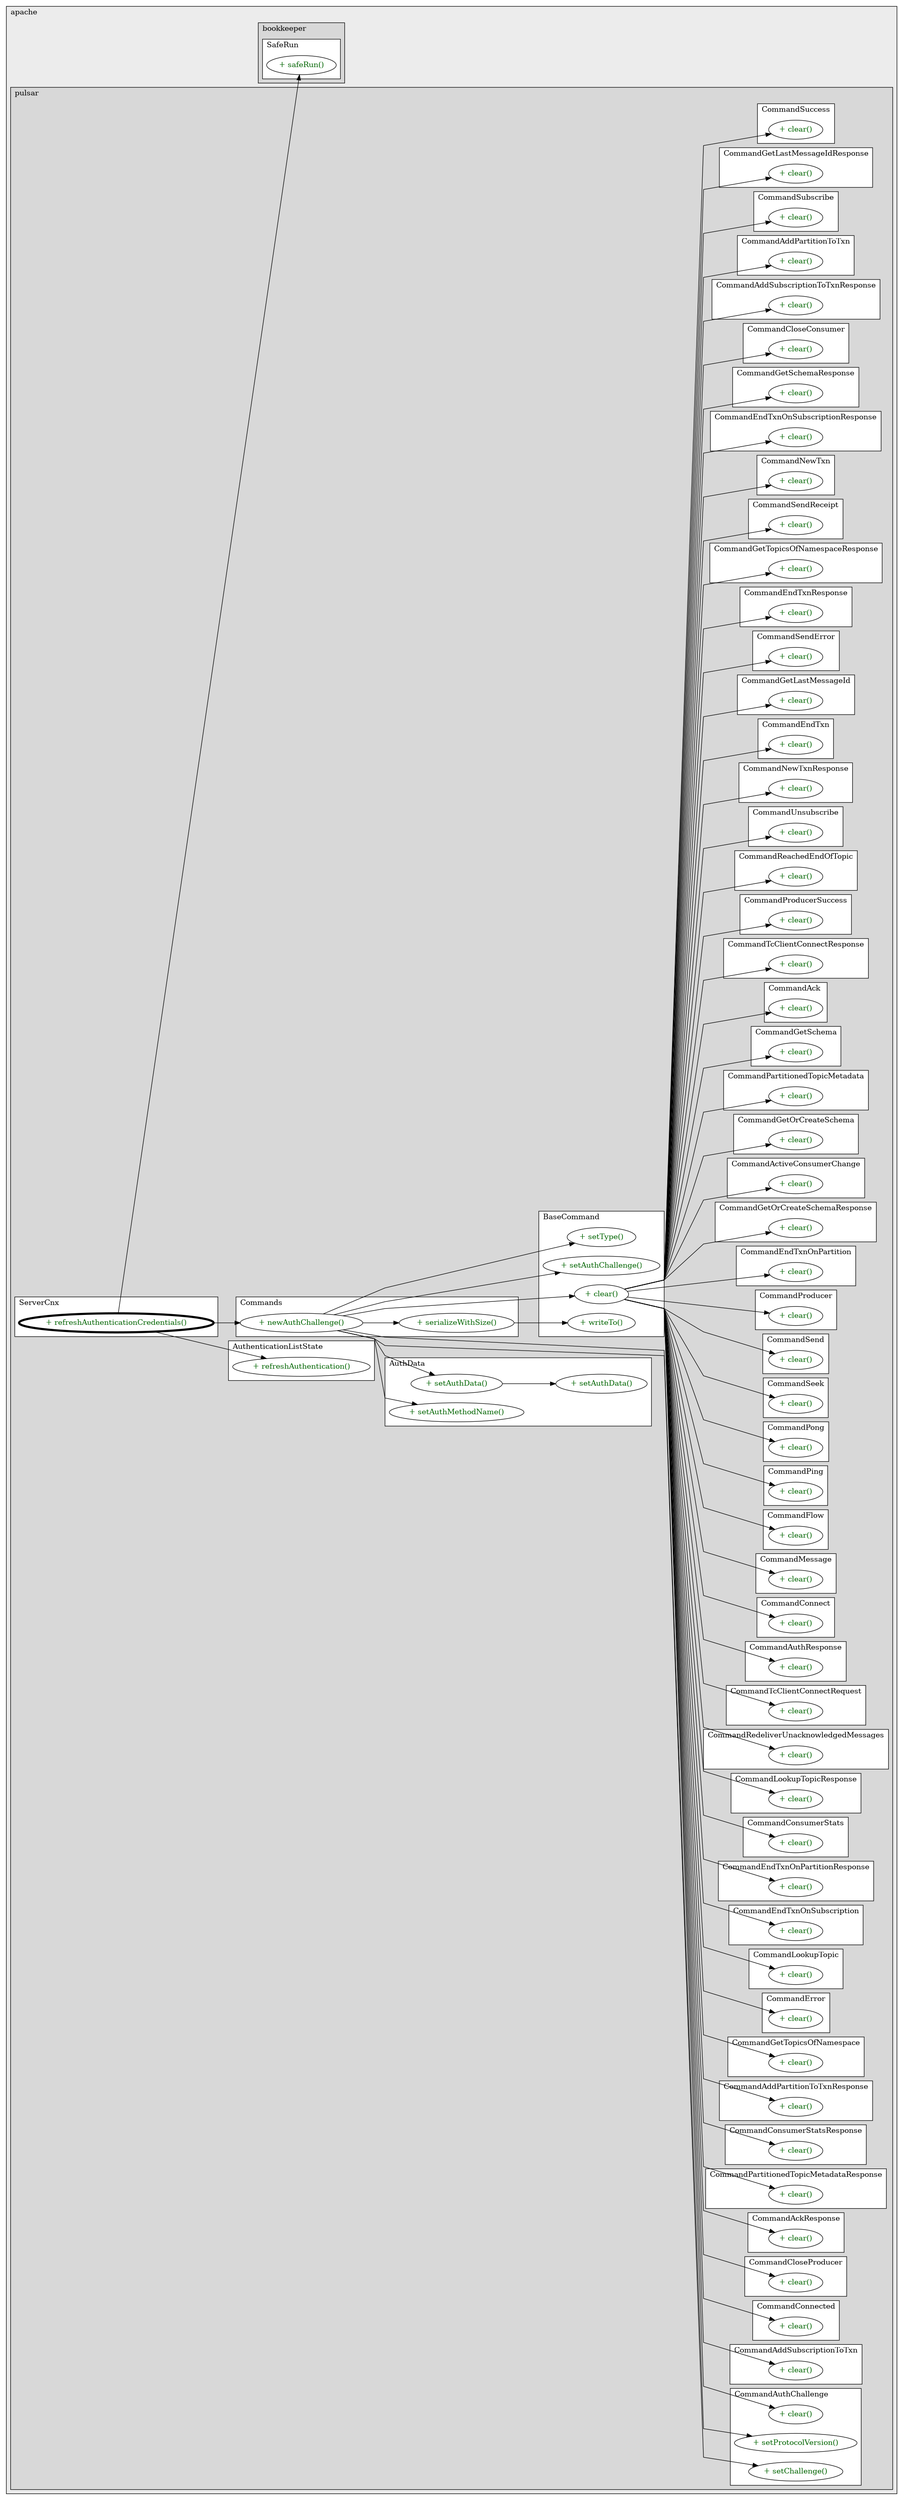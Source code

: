 @startuml

/' diagram meta data start
config=CallConfiguration;
{
  "rootMethod": "org.apache.pulsar.broker.service.ServerCnx#refreshAuthenticationCredentials()",
  "projectClassification": {
    "searchMode": "OpenProject", // OpenProject, AllProjects
    "includedProjects": "",
    "pathEndKeywords": "*.impl",
    "isClientPath": "",
    "isClientName": "",
    "isTestPath": "",
    "isTestName": "",
    "isMappingPath": "",
    "isMappingName": "",
    "isDataAccessPath": "",
    "isDataAccessName": "",
    "isDataStructurePath": "",
    "isDataStructureName": "",
    "isInterfaceStructuresPath": "",
    "isInterfaceStructuresName": "",
    "isEntryPointPath": "",
    "isEntryPointName": "",
    "treatFinalFieldsAsMandatory": false
  },
  "graphRestriction": {
    "classPackageExcludeFilter": "",
    "classPackageIncludeFilter": "",
    "classNameExcludeFilter": "",
    "classNameIncludeFilter": "",
    "methodNameExcludeFilter": "",
    "methodNameIncludeFilter": "",
    "removeByInheritance": "", // inheritance/annotation based filtering is done in a second step
    "removeByAnnotation": "",
    "removeByClassPackage": "", // cleanup the graph after inheritance/annotation based filtering is done
    "removeByClassName": "",
    "cutMappings": false,
    "cutEnum": true,
    "cutTests": true,
    "cutClient": true,
    "cutDataAccess": true,
    "cutInterfaceStructures": true,
    "cutDataStructures": true,
    "cutGetterAndSetter": true,
    "cutConstructors": true
  },
  "graphTraversal": {
    "forwardDepth": 3,
    "backwardDepth": 3,
    "classPackageExcludeFilter": "",
    "classPackageIncludeFilter": "",
    "classNameExcludeFilter": "",
    "classNameIncludeFilter": "",
    "methodNameExcludeFilter": "",
    "methodNameIncludeFilter": "",
    "hideMappings": false,
    "hideDataStructures": false,
    "hidePrivateMethods": true,
    "hideInterfaceCalls": true, // indirection: implementation -> interface (is hidden) -> implementation
    "onlyShowApplicationEntryPoints": false, // root node is included
    "useMethodCallsForStructureDiagram": "ForwardOnly" // ForwardOnly, BothDirections, No
  },
  "details": {
    "aggregation": "GroupByClass", // ByClass, GroupByClass, None
    "showMethodParametersTypes": false,
    "showMethodParametersNames": false,
    "showMethodReturnType": false,
    "showPackageLevels": 2,
    "showCallOrder": false,
    "edgeMode": "MethodsOnly", // TypesOnly, MethodsOnly, TypesAndMethods, MethodsAndDirectTypeUsage
    "showDetailedClassStructure": false
  },
  "rootClass": "org.apache.pulsar.broker.service.ServerCnx",
  "extensionCallbackMethod": "" // qualified.class.name#methodName - signature: public static String method(String)
}
diagram meta data end '/



digraph g {
    rankdir="LR"
    splines=polyline
    

'nodes 
subgraph cluster_1411517106 { 
   	label=apache
	labeljust=l
	fillcolor="#ececec"
	style=filled
   
   subgraph cluster_523310109 { 
   	label=pulsar
	labeljust=l
	fillcolor="#d8d8d8"
	style=filled
   
   subgraph cluster_1009595974 { 
   	label=CommandSuccess
	labeljust=l
	fillcolor=white
	style=filled
   
   CommandSuccess297559756XXXclear0[
	label="+ clear()"
	style=filled
	fillcolor=white
	tooltip="CommandSuccess

null"
	fontcolor=darkgreen
];
} 

subgraph cluster_1071744038 { 
   	label=CommandAddSubscriptionToTxn
	labeljust=l
	fillcolor=white
	style=filled
   
   CommandAddSubscriptionToTxn297559756XXXclear0[
	label="+ clear()"
	style=filled
	fillcolor=white
	tooltip="CommandAddSubscriptionToTxn

null"
	fontcolor=darkgreen
];
} 

subgraph cluster_1084495104 { 
   	label=CommandConnected
	labeljust=l
	fillcolor=white
	style=filled
   
   CommandConnected297559756XXXclear0[
	label="+ clear()"
	style=filled
	fillcolor=white
	tooltip="CommandConnected

null"
	fontcolor=darkgreen
];
} 

subgraph cluster_1099842015 { 
   	label=CommandCloseProducer
	labeljust=l
	fillcolor=white
	style=filled
   
   CommandCloseProducer297559756XXXclear0[
	label="+ clear()"
	style=filled
	fillcolor=white
	tooltip="CommandCloseProducer

null"
	fontcolor=darkgreen
];
} 

subgraph cluster_1132581343 { 
   	label=CommandAckResponse
	labeljust=l
	fillcolor=white
	style=filled
   
   CommandAckResponse297559756XXXclear0[
	label="+ clear()"
	style=filled
	fillcolor=white
	tooltip="CommandAckResponse

null"
	fontcolor=darkgreen
];
} 

subgraph cluster_1184701567 { 
   	label=CommandPartitionedTopicMetadataResponse
	labeljust=l
	fillcolor=white
	style=filled
   
   CommandPartitionedTopicMetadataResponse297559756XXXclear0[
	label="+ clear()"
	style=filled
	fillcolor=white
	tooltip="CommandPartitionedTopicMetadataResponse

null"
	fontcolor=darkgreen
];
} 

subgraph cluster_124729121 { 
   	label=CommandConsumerStatsResponse
	labeljust=l
	fillcolor=white
	style=filled
   
   CommandConsumerStatsResponse297559756XXXclear0[
	label="+ clear()"
	style=filled
	fillcolor=white
	tooltip="CommandConsumerStatsResponse

null"
	fontcolor=darkgreen
];
} 

subgraph cluster_1295067010 { 
   	label=CommandAddPartitionToTxnResponse
	labeljust=l
	fillcolor=white
	style=filled
   
   CommandAddPartitionToTxnResponse297559756XXXclear0[
	label="+ clear()"
	style=filled
	fillcolor=white
	tooltip="CommandAddPartitionToTxnResponse

null"
	fontcolor=darkgreen
];
} 

subgraph cluster_138098803 { 
   	label=CommandGetTopicsOfNamespace
	labeljust=l
	fillcolor=white
	style=filled
   
   CommandGetTopicsOfNamespace297559756XXXclear0[
	label="+ clear()"
	style=filled
	fillcolor=white
	tooltip="CommandGetTopicsOfNamespace

null"
	fontcolor=darkgreen
];
} 

subgraph cluster_1393501648 { 
   	label=AuthenticationListState
	labeljust=l
	fillcolor=white
	style=filled
   
   AuthenticationListState18732099XXXrefreshAuthentication0[
	label="+ refreshAuthentication()"
	style=filled
	fillcolor=white
	tooltip="AuthenticationListState

&#10;  If the authentication state supports refreshing and the credentials are expired,&#10;  the auth provider will call this method to initiate the refresh process.&#10;  \<p\>&#10;  The auth state here will return the broker side data that will be used to send&#10;  a challenge to the client.&#10; &#10;  @return the {@link AuthData} for the broker challenge to client&#10;  @throws AuthenticationException&#10; "
	fontcolor=darkgreen
];
} 

subgraph cluster_1398234495 { 
   	label=CommandError
	labeljust=l
	fillcolor=white
	style=filled
   
   CommandError297559756XXXclear0[
	label="+ clear()"
	style=filled
	fillcolor=white
	tooltip="CommandError

null"
	fontcolor=darkgreen
];
} 

subgraph cluster_1401742860 { 
   	label=CommandLookupTopic
	labeljust=l
	fillcolor=white
	style=filled
   
   CommandLookupTopic297559756XXXclear0[
	label="+ clear()"
	style=filled
	fillcolor=white
	tooltip="CommandLookupTopic

null"
	fontcolor=darkgreen
];
} 

subgraph cluster_1405374900 { 
   	label=CommandEndTxnOnSubscription
	labeljust=l
	fillcolor=white
	style=filled
   
   CommandEndTxnOnSubscription297559756XXXclear0[
	label="+ clear()"
	style=filled
	fillcolor=white
	tooltip="CommandEndTxnOnSubscription

null"
	fontcolor=darkgreen
];
} 

subgraph cluster_1579233516 { 
   	label=CommandEndTxnOnPartitionResponse
	labeljust=l
	fillcolor=white
	style=filled
   
   CommandEndTxnOnPartitionResponse297559756XXXclear0[
	label="+ clear()"
	style=filled
	fillcolor=white
	tooltip="CommandEndTxnOnPartitionResponse

null"
	fontcolor=darkgreen
];
} 

subgraph cluster_1645707584 { 
   	label=CommandConsumerStats
	labeljust=l
	fillcolor=white
	style=filled
   
   CommandConsumerStats297559756XXXclear0[
	label="+ clear()"
	style=filled
	fillcolor=white
	tooltip="CommandConsumerStats

null"
	fontcolor=darkgreen
];
} 

subgraph cluster_1712165485 { 
   	label=CommandLookupTopicResponse
	labeljust=l
	fillcolor=white
	style=filled
   
   CommandLookupTopicResponse297559756XXXclear0[
	label="+ clear()"
	style=filled
	fillcolor=white
	tooltip="CommandLookupTopicResponse

null"
	fontcolor=darkgreen
];
} 

subgraph cluster_1713935946 { 
   	label=CommandRedeliverUnacknowledgedMessages
	labeljust=l
	fillcolor=white
	style=filled
   
   CommandRedeliverUnacknowledgedMessages297559756XXXclear0[
	label="+ clear()"
	style=filled
	fillcolor=white
	tooltip="CommandRedeliverUnacknowledgedMessages

null"
	fontcolor=darkgreen
];
} 

subgraph cluster_1789558120 { 
   	label=CommandTcClientConnectRequest
	labeljust=l
	fillcolor=white
	style=filled
   
   CommandTcClientConnectRequest297559756XXXclear0[
	label="+ clear()"
	style=filled
	fillcolor=white
	tooltip="CommandTcClientConnectRequest

null"
	fontcolor=darkgreen
];
} 

subgraph cluster_179445426 { 
   	label=CommandAuthResponse
	labeljust=l
	fillcolor=white
	style=filled
   
   CommandAuthResponse297559756XXXclear0[
	label="+ clear()"
	style=filled
	fillcolor=white
	tooltip="CommandAuthResponse

null"
	fontcolor=darkgreen
];
} 

subgraph cluster_1808925345 { 
   	label=CommandConnect
	labeljust=l
	fillcolor=white
	style=filled
   
   CommandConnect297559756XXXclear0[
	label="+ clear()"
	style=filled
	fillcolor=white
	tooltip="CommandConnect

null"
	fontcolor=darkgreen
];
} 

subgraph cluster_1812498878 { 
   	label=CommandMessage
	labeljust=l
	fillcolor=white
	style=filled
   
   CommandMessage297559756XXXclear0[
	label="+ clear()"
	style=filled
	fillcolor=white
	tooltip="CommandMessage

null"
	fontcolor=darkgreen
];
} 

subgraph cluster_183675607 { 
   	label=CommandFlow
	labeljust=l
	fillcolor=white
	style=filled
   
   CommandFlow297559756XXXclear0[
	label="+ clear()"
	style=filled
	fillcolor=white
	tooltip="CommandFlow

null"
	fontcolor=darkgreen
];
} 

subgraph cluster_183970587 { 
   	label=CommandPing
	labeljust=l
	fillcolor=white
	style=filled
   
   CommandPing297559756XXXclear0[
	label="+ clear()"
	style=filled
	fillcolor=white
	tooltip="CommandPing

null"
	fontcolor=darkgreen
];
} 

subgraph cluster_183976353 { 
   	label=CommandPong
	labeljust=l
	fillcolor=white
	style=filled
   
   CommandPong297559756XXXclear0[
	label="+ clear()"
	style=filled
	fillcolor=white
	tooltip="CommandPong

null"
	fontcolor=darkgreen
];
} 

subgraph cluster_184055841 { 
   	label=CommandSeek
	labeljust=l
	fillcolor=white
	style=filled
   
   CommandSeek297559756XXXclear0[
	label="+ clear()"
	style=filled
	fillcolor=white
	tooltip="CommandSeek

null"
	fontcolor=darkgreen
];
} 

subgraph cluster_184056113 { 
   	label=CommandSend
	labeljust=l
	fillcolor=white
	style=filled
   
   CommandSend297559756XXXclear0[
	label="+ clear()"
	style=filled
	fillcolor=white
	tooltip="CommandSend

null"
	fontcolor=darkgreen
];
} 

subgraph cluster_1850132746 { 
   	label=Commands
	labeljust=l
	fillcolor=white
	style=filled
   
   Commands1070348832XXXnewAuthChallenge2139100572[
	label="+ newAuthChallenge()"
	style=filled
	fillcolor=white
	tooltip="Commands

null"
	fontcolor=darkgreen
];

Commands1070348832XXXserializeWithSize624753434[
	label="+ serializeWithSize()"
	style=filled
	fillcolor=white
	tooltip="Commands

null"
	fontcolor=darkgreen
];
} 

subgraph cluster_188777285 { 
   	label=CommandProducer
	labeljust=l
	fillcolor=white
	style=filled
   
   CommandProducer297559756XXXclear0[
	label="+ clear()"
	style=filled
	fillcolor=white
	tooltip="CommandProducer

null"
	fontcolor=darkgreen
];
} 

subgraph cluster_1908622925 { 
   	label=CommandEndTxnOnPartition
	labeljust=l
	fillcolor=white
	style=filled
   
   CommandEndTxnOnPartition297559756XXXclear0[
	label="+ clear()"
	style=filled
	fillcolor=white
	tooltip="CommandEndTxnOnPartition

null"
	fontcolor=darkgreen
];
} 

subgraph cluster_2039573362 { 
   	label=CommandGetOrCreateSchemaResponse
	labeljust=l
	fillcolor=white
	style=filled
   
   CommandGetOrCreateSchemaResponse297559756XXXclear0[
	label="+ clear()"
	style=filled
	fillcolor=white
	tooltip="CommandGetOrCreateSchemaResponse

null"
	fontcolor=darkgreen
];
} 

subgraph cluster_215614068 { 
   	label=AuthData
	labeljust=l
	fillcolor=white
	style=filled
   
   AuthData297559756XXXsetAuthData1374008726[
	label="+ setAuthData()"
	style=filled
	fillcolor=white
	tooltip="AuthData

null"
	fontcolor=darkgreen
];

AuthData297559756XXXsetAuthData2020032555[
	label="+ setAuthData()"
	style=filled
	fillcolor=white
	tooltip="AuthData

null"
	fontcolor=darkgreen
];

AuthData297559756XXXsetAuthMethodName1808118735[
	label="+ setAuthMethodName()"
	style=filled
	fillcolor=white
	tooltip="AuthData

null"
	fontcolor=darkgreen
];
} 

subgraph cluster_242742165 { 
   	label=CommandActiveConsumerChange
	labeljust=l
	fillcolor=white
	style=filled
   
   CommandActiveConsumerChange297559756XXXclear0[
	label="+ clear()"
	style=filled
	fillcolor=white
	tooltip="CommandActiveConsumerChange

null"
	fontcolor=darkgreen
];
} 

subgraph cluster_25257683 { 
   	label=CommandGetOrCreateSchema
	labeljust=l
	fillcolor=white
	style=filled
   
   CommandGetOrCreateSchema297559756XXXclear0[
	label="+ clear()"
	style=filled
	fillcolor=white
	tooltip="CommandGetOrCreateSchema

null"
	fontcolor=darkgreen
];
} 

subgraph cluster_255286754 { 
   	label=CommandPartitionedTopicMetadata
	labeljust=l
	fillcolor=white
	style=filled
   
   CommandPartitionedTopicMetadata297559756XXXclear0[
	label="+ clear()"
	style=filled
	fillcolor=white
	tooltip="CommandPartitionedTopicMetadata

null"
	fontcolor=darkgreen
];
} 

subgraph cluster_282742926 { 
   	label=CommandGetSchema
	labeljust=l
	fillcolor=white
	style=filled
   
   CommandGetSchema297559756XXXclear0[
	label="+ clear()"
	style=filled
	fillcolor=white
	tooltip="CommandGetSchema

null"
	fontcolor=darkgreen
];
} 

subgraph cluster_283014592 { 
   	label=CommandAck
	labeljust=l
	fillcolor=white
	style=filled
   
   CommandAck297559756XXXclear0[
	label="+ clear()"
	style=filled
	fillcolor=white
	tooltip="CommandAck

null"
	fontcolor=darkgreen
];
} 

subgraph cluster_305339256 { 
   	label=CommandTcClientConnectResponse
	labeljust=l
	fillcolor=white
	style=filled
   
   CommandTcClientConnectResponse297559756XXXclear0[
	label="+ clear()"
	style=filled
	fillcolor=white
	tooltip="CommandTcClientConnectResponse

null"
	fontcolor=darkgreen
];
} 

subgraph cluster_309943608 { 
   	label=CommandProducerSuccess
	labeljust=l
	fillcolor=white
	style=filled
   
   CommandProducerSuccess297559756XXXclear0[
	label="+ clear()"
	style=filled
	fillcolor=white
	tooltip="CommandProducerSuccess

null"
	fontcolor=darkgreen
];
} 

subgraph cluster_333026342 { 
   	label=CommandReachedEndOfTopic
	labeljust=l
	fillcolor=white
	style=filled
   
   CommandReachedEndOfTopic297559756XXXclear0[
	label="+ clear()"
	style=filled
	fillcolor=white
	tooltip="CommandReachedEndOfTopic

null"
	fontcolor=darkgreen
];
} 

subgraph cluster_335593490 { 
   	label=CommandAuthChallenge
	labeljust=l
	fillcolor=white
	style=filled
   
   CommandAuthChallenge297559756XXXclear0[
	label="+ clear()"
	style=filled
	fillcolor=white
	tooltip="CommandAuthChallenge

null"
	fontcolor=darkgreen
];

CommandAuthChallenge297559756XXXsetChallenge0[
	label="+ setChallenge()"
	style=filled
	fillcolor=white
	tooltip="CommandAuthChallenge

null"
	fontcolor=darkgreen
];

CommandAuthChallenge297559756XXXsetProtocolVersion104431[
	label="+ setProtocolVersion()"
	style=filled
	fillcolor=white
	tooltip="CommandAuthChallenge

null"
	fontcolor=darkgreen
];
} 

subgraph cluster_336068872 { 
   	label=CommandUnsubscribe
	labeljust=l
	fillcolor=white
	style=filled
   
   CommandUnsubscribe297559756XXXclear0[
	label="+ clear()"
	style=filled
	fillcolor=white
	tooltip="CommandUnsubscribe

null"
	fontcolor=darkgreen
];
} 

subgraph cluster_37770612 { 
   	label=CommandNewTxnResponse
	labeljust=l
	fillcolor=white
	style=filled
   
   CommandNewTxnResponse297559756XXXclear0[
	label="+ clear()"
	style=filled
	fillcolor=white
	tooltip="CommandNewTxnResponse

null"
	fontcolor=darkgreen
];
} 

subgraph cluster_391459576 { 
   	label=CommandEndTxn
	labeljust=l
	fillcolor=white
	style=filled
   
   CommandEndTxn297559756XXXclear0[
	label="+ clear()"
	style=filled
	fillcolor=white
	tooltip="CommandEndTxn

null"
	fontcolor=darkgreen
];
} 

subgraph cluster_400332289 { 
   	label=CommandGetLastMessageId
	labeljust=l
	fillcolor=white
	style=filled
   
   CommandGetLastMessageId297559756XXXclear0[
	label="+ clear()"
	style=filled
	fillcolor=white
	tooltip="CommandGetLastMessageId

null"
	fontcolor=darkgreen
];
} 

subgraph cluster_502628521 { 
   	label=CommandSendError
	labeljust=l
	fillcolor=white
	style=filled
   
   CommandSendError297559756XXXclear0[
	label="+ clear()"
	style=filled
	fillcolor=white
	tooltip="CommandSendError

null"
	fontcolor=darkgreen
];
} 

subgraph cluster_505400487 { 
   	label=CommandEndTxnResponse
	labeljust=l
	fillcolor=white
	style=filled
   
   CommandEndTxnResponse297559756XXXclear0[
	label="+ clear()"
	style=filled
	fillcolor=white
	tooltip="CommandEndTxnResponse

null"
	fontcolor=darkgreen
];
} 

subgraph cluster_533892564 { 
   	label=CommandGetTopicsOfNamespaceResponse
	labeljust=l
	fillcolor=white
	style=filled
   
   CommandGetTopicsOfNamespaceResponse297559756XXXclear0[
	label="+ clear()"
	style=filled
	fillcolor=white
	tooltip="CommandGetTopicsOfNamespaceResponse

null"
	fontcolor=darkgreen
];
} 

subgraph cluster_571606983 { 
   	label=CommandSendReceipt
	labeljust=l
	fillcolor=white
	style=filled
   
   CommandSendReceipt297559756XXXclear0[
	label="+ clear()"
	style=filled
	fillcolor=white
	tooltip="CommandSendReceipt

null"
	fontcolor=darkgreen
];
} 

subgraph cluster_602228472 { 
   	label=BaseCommand
	labeljust=l
	fillcolor=white
	style=filled
   
   BaseCommand297559756XXXclear0[
	label="+ clear()"
	style=filled
	fillcolor=white
	tooltip="BaseCommand

null"
	fontcolor=darkgreen
];

BaseCommand297559756XXXsetAuthChallenge0[
	label="+ setAuthChallenge()"
	style=filled
	fillcolor=white
	tooltip="BaseCommand

null"
	fontcolor=darkgreen
];

BaseCommand297559756XXXsetType2622298[
	label="+ setType()"
	style=filled
	fillcolor=white
	tooltip="BaseCommand

null"
	fontcolor=darkgreen
];

BaseCommand297559756XXXwriteTo2020032555[
	label="+ writeTo()"
	style=filled
	fillcolor=white
	tooltip="BaseCommand

null"
	fontcolor=darkgreen
];
} 

subgraph cluster_641376275 { 
   	label=CommandNewTxn
	labeljust=l
	fillcolor=white
	style=filled
   
   CommandNewTxn297559756XXXclear0[
	label="+ clear()"
	style=filled
	fillcolor=white
	tooltip="CommandNewTxn

null"
	fontcolor=darkgreen
];
} 

subgraph cluster_647157269 { 
   	label=CommandEndTxnOnSubscriptionResponse
	labeljust=l
	fillcolor=white
	style=filled
   
   CommandEndTxnOnSubscriptionResponse297559756XXXclear0[
	label="+ clear()"
	style=filled
	fillcolor=white
	tooltip="CommandEndTxnOnSubscriptionResponse

null"
	fontcolor=darkgreen
];
} 

subgraph cluster_655448815 { 
   	label=CommandGetSchemaResponse
	labeljust=l
	fillcolor=white
	style=filled
   
   CommandGetSchemaResponse297559756XXXclear0[
	label="+ clear()"
	style=filled
	fillcolor=white
	tooltip="CommandGetSchemaResponse

null"
	fontcolor=darkgreen
];
} 

subgraph cluster_663850363 { 
   	label=CommandCloseConsumer
	labeljust=l
	fillcolor=white
	style=filled
   
   CommandCloseConsumer297559756XXXclear0[
	label="+ clear()"
	style=filled
	fillcolor=white
	tooltip="CommandCloseConsumer

null"
	fontcolor=darkgreen
];
} 

subgraph cluster_716473797 { 
   	label=CommandAddSubscriptionToTxnResponse
	labeljust=l
	fillcolor=white
	style=filled
   
   CommandAddSubscriptionToTxnResponse297559756XXXclear0[
	label="+ clear()"
	style=filled
	fillcolor=white
	tooltip="CommandAddSubscriptionToTxnResponse

null"
	fontcolor=darkgreen
];
} 

subgraph cluster_744895203 { 
   	label=CommandAddPartitionToTxn
	labeljust=l
	fillcolor=white
	style=filled
   
   CommandAddPartitionToTxn297559756XXXclear0[
	label="+ clear()"
	style=filled
	fillcolor=white
	tooltip="CommandAddPartitionToTxn

null"
	fontcolor=darkgreen
];
} 

subgraph cluster_923169591 { 
   	label=ServerCnx
	labeljust=l
	fillcolor=white
	style=filled
   
   ServerCnx1718290011XXXrefreshAuthenticationCredentials0[
	label="+ refreshAuthenticationCredentials()"
	style=filled
	fillcolor=white
	tooltip="ServerCnx

null"
	penwidth=4
	fontcolor=darkgreen
];
} 

subgraph cluster_9557313 { 
   	label=CommandSubscribe
	labeljust=l
	fillcolor=white
	style=filled
   
   CommandSubscribe297559756XXXclear0[
	label="+ clear()"
	style=filled
	fillcolor=white
	tooltip="CommandSubscribe

null"
	fontcolor=darkgreen
];
} 

subgraph cluster_966364320 { 
   	label=CommandGetLastMessageIdResponse
	labeljust=l
	fillcolor=white
	style=filled
   
   CommandGetLastMessageIdResponse297559756XXXclear0[
	label="+ clear()"
	style=filled
	fillcolor=white
	tooltip="CommandGetLastMessageIdResponse

null"
	fontcolor=darkgreen
];
} 
} 

subgraph cluster_91979707 { 
   	label=bookkeeper
	labeljust=l
	fillcolor="#d8d8d8"
	style=filled
   
   subgraph cluster_200073433 { 
   	label=SafeRun
	labeljust=l
	fillcolor=white
	style=filled
   
   SafeRun996695433XXXsafeRun894056253[
	label="+ safeRun()"
	style=filled
	fillcolor=white
	tooltip="SafeRun

null"
	fontcolor=darkgreen
];
} 
} 
} 

'edges    
AuthData297559756XXXsetAuthData1374008726 -> AuthData297559756XXXsetAuthData2020032555;
BaseCommand297559756XXXclear0 -> CommandAck297559756XXXclear0;
BaseCommand297559756XXXclear0 -> CommandAckResponse297559756XXXclear0;
BaseCommand297559756XXXclear0 -> CommandActiveConsumerChange297559756XXXclear0;
BaseCommand297559756XXXclear0 -> CommandAddPartitionToTxn297559756XXXclear0;
BaseCommand297559756XXXclear0 -> CommandAddPartitionToTxnResponse297559756XXXclear0;
BaseCommand297559756XXXclear0 -> CommandAddSubscriptionToTxn297559756XXXclear0;
BaseCommand297559756XXXclear0 -> CommandAddSubscriptionToTxnResponse297559756XXXclear0;
BaseCommand297559756XXXclear0 -> CommandAuthChallenge297559756XXXclear0;
BaseCommand297559756XXXclear0 -> CommandAuthResponse297559756XXXclear0;
BaseCommand297559756XXXclear0 -> CommandCloseConsumer297559756XXXclear0;
BaseCommand297559756XXXclear0 -> CommandCloseProducer297559756XXXclear0;
BaseCommand297559756XXXclear0 -> CommandConnect297559756XXXclear0;
BaseCommand297559756XXXclear0 -> CommandConnected297559756XXXclear0;
BaseCommand297559756XXXclear0 -> CommandConsumerStats297559756XXXclear0;
BaseCommand297559756XXXclear0 -> CommandConsumerStatsResponse297559756XXXclear0;
BaseCommand297559756XXXclear0 -> CommandEndTxn297559756XXXclear0;
BaseCommand297559756XXXclear0 -> CommandEndTxnOnPartition297559756XXXclear0;
BaseCommand297559756XXXclear0 -> CommandEndTxnOnPartitionResponse297559756XXXclear0;
BaseCommand297559756XXXclear0 -> CommandEndTxnOnSubscription297559756XXXclear0;
BaseCommand297559756XXXclear0 -> CommandEndTxnOnSubscriptionResponse297559756XXXclear0;
BaseCommand297559756XXXclear0 -> CommandEndTxnResponse297559756XXXclear0;
BaseCommand297559756XXXclear0 -> CommandError297559756XXXclear0;
BaseCommand297559756XXXclear0 -> CommandFlow297559756XXXclear0;
BaseCommand297559756XXXclear0 -> CommandGetLastMessageId297559756XXXclear0;
BaseCommand297559756XXXclear0 -> CommandGetLastMessageIdResponse297559756XXXclear0;
BaseCommand297559756XXXclear0 -> CommandGetOrCreateSchema297559756XXXclear0;
BaseCommand297559756XXXclear0 -> CommandGetOrCreateSchemaResponse297559756XXXclear0;
BaseCommand297559756XXXclear0 -> CommandGetSchema297559756XXXclear0;
BaseCommand297559756XXXclear0 -> CommandGetSchemaResponse297559756XXXclear0;
BaseCommand297559756XXXclear0 -> CommandGetTopicsOfNamespace297559756XXXclear0;
BaseCommand297559756XXXclear0 -> CommandGetTopicsOfNamespaceResponse297559756XXXclear0;
BaseCommand297559756XXXclear0 -> CommandLookupTopic297559756XXXclear0;
BaseCommand297559756XXXclear0 -> CommandLookupTopicResponse297559756XXXclear0;
BaseCommand297559756XXXclear0 -> CommandMessage297559756XXXclear0;
BaseCommand297559756XXXclear0 -> CommandNewTxn297559756XXXclear0;
BaseCommand297559756XXXclear0 -> CommandNewTxnResponse297559756XXXclear0;
BaseCommand297559756XXXclear0 -> CommandPartitionedTopicMetadata297559756XXXclear0;
BaseCommand297559756XXXclear0 -> CommandPartitionedTopicMetadataResponse297559756XXXclear0;
BaseCommand297559756XXXclear0 -> CommandPing297559756XXXclear0;
BaseCommand297559756XXXclear0 -> CommandPong297559756XXXclear0;
BaseCommand297559756XXXclear0 -> CommandProducer297559756XXXclear0;
BaseCommand297559756XXXclear0 -> CommandProducerSuccess297559756XXXclear0;
BaseCommand297559756XXXclear0 -> CommandReachedEndOfTopic297559756XXXclear0;
BaseCommand297559756XXXclear0 -> CommandRedeliverUnacknowledgedMessages297559756XXXclear0;
BaseCommand297559756XXXclear0 -> CommandSeek297559756XXXclear0;
BaseCommand297559756XXXclear0 -> CommandSend297559756XXXclear0;
BaseCommand297559756XXXclear0 -> CommandSendError297559756XXXclear0;
BaseCommand297559756XXXclear0 -> CommandSendReceipt297559756XXXclear0;
BaseCommand297559756XXXclear0 -> CommandSubscribe297559756XXXclear0;
BaseCommand297559756XXXclear0 -> CommandSuccess297559756XXXclear0;
BaseCommand297559756XXXclear0 -> CommandTcClientConnectRequest297559756XXXclear0;
BaseCommand297559756XXXclear0 -> CommandTcClientConnectResponse297559756XXXclear0;
BaseCommand297559756XXXclear0 -> CommandUnsubscribe297559756XXXclear0;
Commands1070348832XXXnewAuthChallenge2139100572 -> AuthData297559756XXXsetAuthData1374008726;
Commands1070348832XXXnewAuthChallenge2139100572 -> AuthData297559756XXXsetAuthMethodName1808118735;
Commands1070348832XXXnewAuthChallenge2139100572 -> BaseCommand297559756XXXclear0;
Commands1070348832XXXnewAuthChallenge2139100572 -> BaseCommand297559756XXXsetAuthChallenge0;
Commands1070348832XXXnewAuthChallenge2139100572 -> BaseCommand297559756XXXsetType2622298;
Commands1070348832XXXnewAuthChallenge2139100572 -> CommandAuthChallenge297559756XXXsetChallenge0;
Commands1070348832XXXnewAuthChallenge2139100572 -> CommandAuthChallenge297559756XXXsetProtocolVersion104431;
Commands1070348832XXXnewAuthChallenge2139100572 -> Commands1070348832XXXserializeWithSize624753434;
Commands1070348832XXXserializeWithSize624753434 -> BaseCommand297559756XXXwriteTo2020032555;
ServerCnx1718290011XXXrefreshAuthenticationCredentials0 -> AuthenticationListState18732099XXXrefreshAuthentication0;
ServerCnx1718290011XXXrefreshAuthenticationCredentials0 -> Commands1070348832XXXnewAuthChallenge2139100572;
ServerCnx1718290011XXXrefreshAuthenticationCredentials0 -> SafeRun996695433XXXsafeRun894056253;
    
}
@enduml